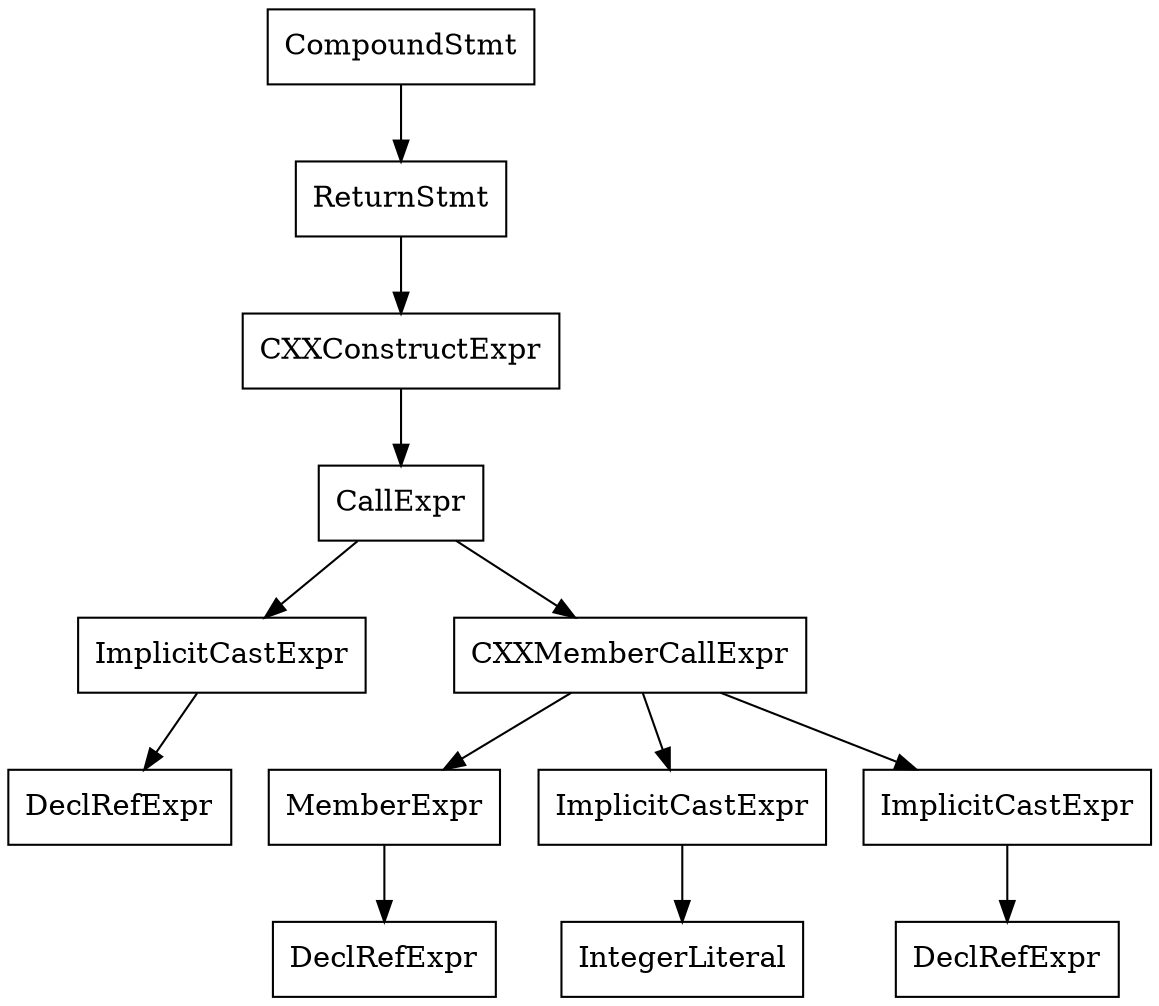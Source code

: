 digraph unnamed {

	Node0x55e7aac3d858 [shape=record,label="{CompoundStmt}"];
	Node0x55e7aac3d858 -> Node0x55e7aac3d848;
	Node0x55e7aac3d848 [shape=record,label="{ReturnStmt}"];
	Node0x55e7aac3d848 -> Node0x55e7aac3d818;
	Node0x55e7aac3d818 [shape=record,label="{CXXConstructExpr}"];
	Node0x55e7aac3d818 -> Node0x55e7aac3d7c0;
	Node0x55e7aac3d7c0 [shape=record,label="{CallExpr}"];
	Node0x55e7aac3d7c0 -> Node0x55e7aac3d7a8;
	Node0x55e7aac3d7c0 -> Node0x55e7aac3d6b0;
	Node0x55e7aac3d7a8 [shape=record,label="{ImplicitCastExpr}"];
	Node0x55e7aac3d7a8 -> Node0x55e7aac3d770;
	Node0x55e7aac3d770 [shape=record,label="{DeclRefExpr}"];
	Node0x55e7aac3d6b0 [shape=record,label="{CXXMemberCallExpr}"];
	Node0x55e7aac3d6b0 -> Node0x55e7aac3d680;
	Node0x55e7aac3d6b0 -> Node0x55e7aac3d6e0;
	Node0x55e7aac3d6b0 -> Node0x55e7aac3d6f8;
	Node0x55e7aac3d680 [shape=record,label="{MemberExpr}"];
	Node0x55e7aac3d680 -> Node0x55e7aac3b508;
	Node0x55e7aac3b508 [shape=record,label="{DeclRefExpr}"];
	Node0x55e7aac3d6e0 [shape=record,label="{ImplicitCastExpr}"];
	Node0x55e7aac3d6e0 -> Node0x55e7aa6c24a0;
	Node0x55e7aa6c24a0 [shape=record,label="{IntegerLiteral}"];
	Node0x55e7aac3d6f8 [shape=record,label="{ImplicitCastExpr}"];
	Node0x55e7aac3d6f8 -> Node0x55e7aac3b5c0;
	Node0x55e7aac3b5c0 [shape=record,label="{DeclRefExpr}"];
}
